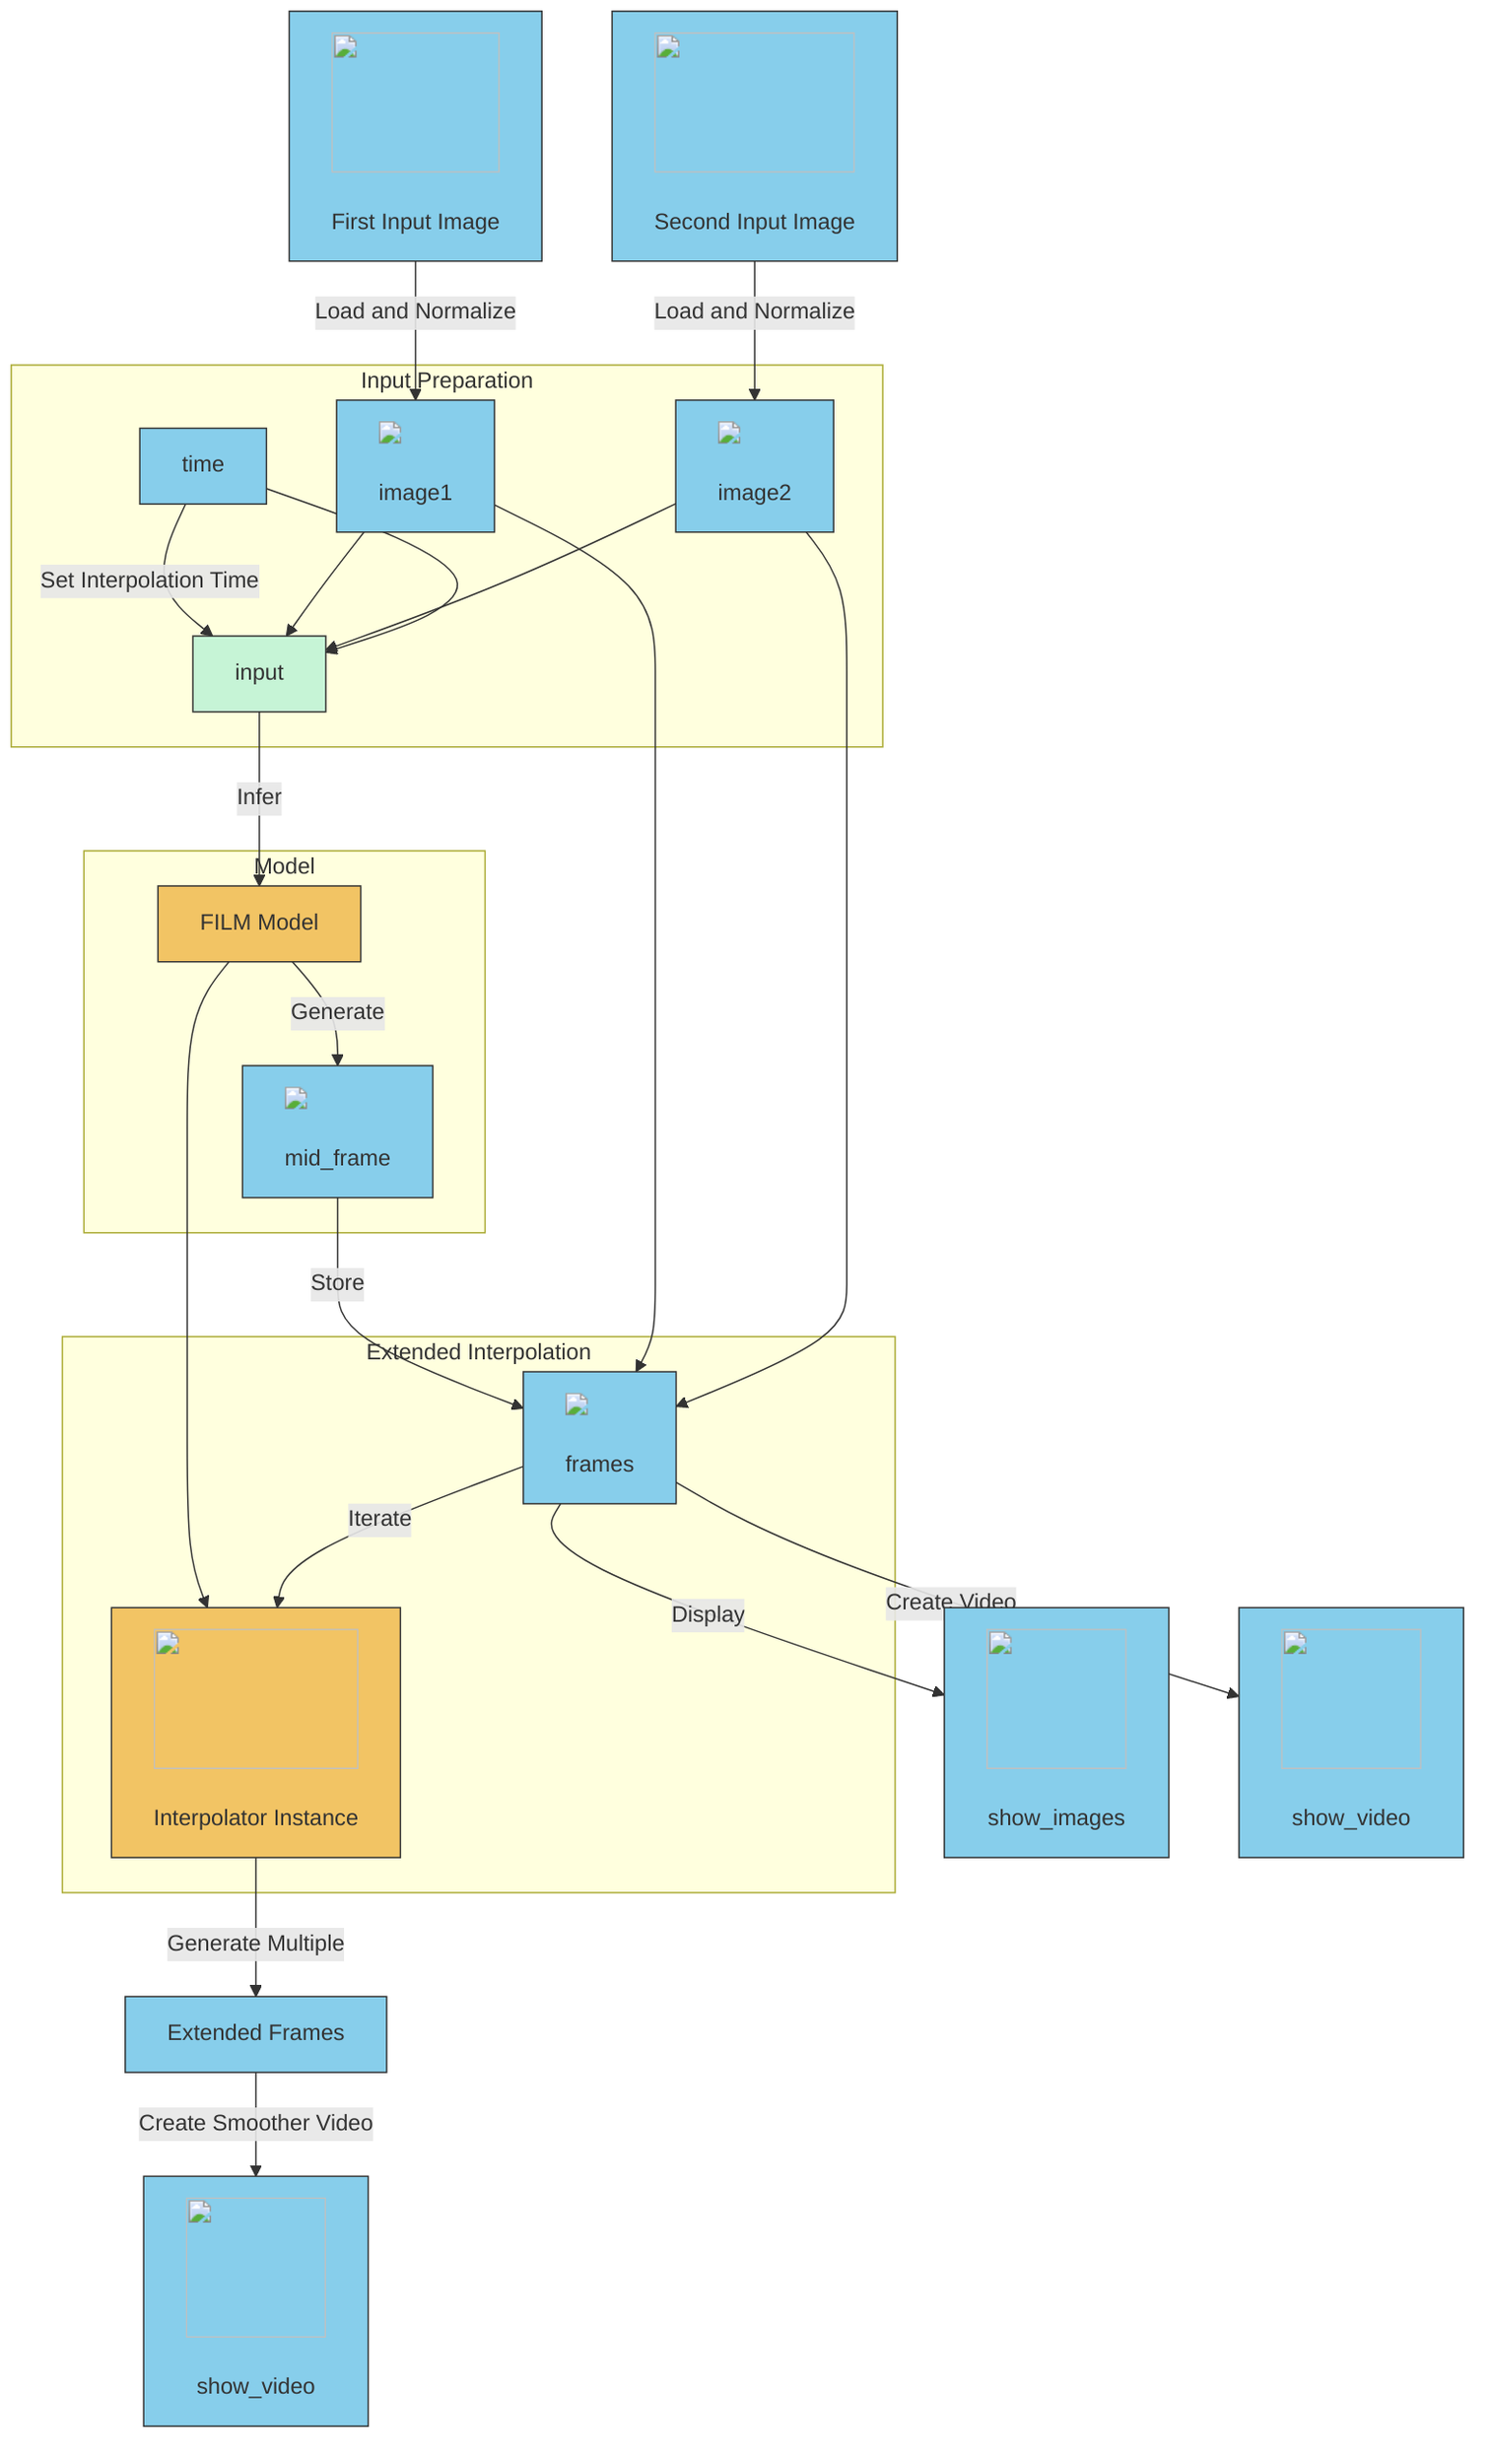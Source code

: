 %% Workflow for Frame Interpolation using FILM Model
flowchart TD
  %% Data Sources
  DS1["<img src='icons/image.svg' width=100 height=100/> <br/> First Input Image"]
  DS2["<img src='icons/image.svg' width=100 height=100/> <br/> Second Input Image"]
  
  %% Loading and Normalization
  DS1 -->|Load and Normalize| V1["<img src='dummy_plots/lineplot_template.svg'/> <br/> image1"]
  DS2 -->|Load and Normalize| V2["<img src='dummy_plots/lineplot_template.svg'/> <br/> image2"]
  
  %% Time Variable
  V3["time"] -->|Set Interpolation Time| IN1
  
  %% Input Preparation
  subgraph Input Preparation
    direction TB
    IN1["input"]
    V1 --> IN1
    V2 --> IN1
    V3 --> IN1
  end
  
  %% Machine Learning Model
  subgraph Model
    direction TB
    M["FILM Model"]
    IN1 -->|Infer| M
    M -->|Generate| V4["<img src='dummy_plots/scatter_plot_template.svg'/> <br/> mid_frame"]
  end
  
  %% Frames Assembly
  V4 -->|Store| V5["<img src='dummy_plots/boxplot_template.svg'/> <br/> frames"]
  V1 --> V5
  V2 --> V5
  
  %% Visualization
  V5 -->|Display| V6["<img src='icons/file.svg' width=100 height=100/> <br/> show_images"]
  V5 -->|Create Video| V7["<img src='icons/file.svg' width=100 height=100/> <br/> show_video"]

  %% Extended Interpolation System
  subgraph Extended Interpolation
    direction TB
    E1["<img src='icons/brain.svg' width=100 height=100/> <br/> Interpolator Instance"]
    M --> E1
    V5 -->|Iterate| E1
  end
  
  E1 -->|Generate Multiple| V8["Extended Frames"]
  V8 -->|Create Smoother Video| V9["<img src='icons/file.svg' width=100 height=100/> <br/> show_video"]

  classDef dataSource fill:#87CEEB,stroke:#333,stroke-width:1px;
  classDef process fill:#C6F4D6,stroke:#333,stroke-width:1px;
  classDef variable fill:#87CEEB,stroke:#333,stroke-width:1px;
  classDef model fill:#F2C464,stroke:#333,stroke-width:1px;
  class DS1,DS2 dataSource;
  class V1,V2,V3,V4,V5,V6,V7,V8,V9 variable;
  class M,E1 model;
  class IN1 process;